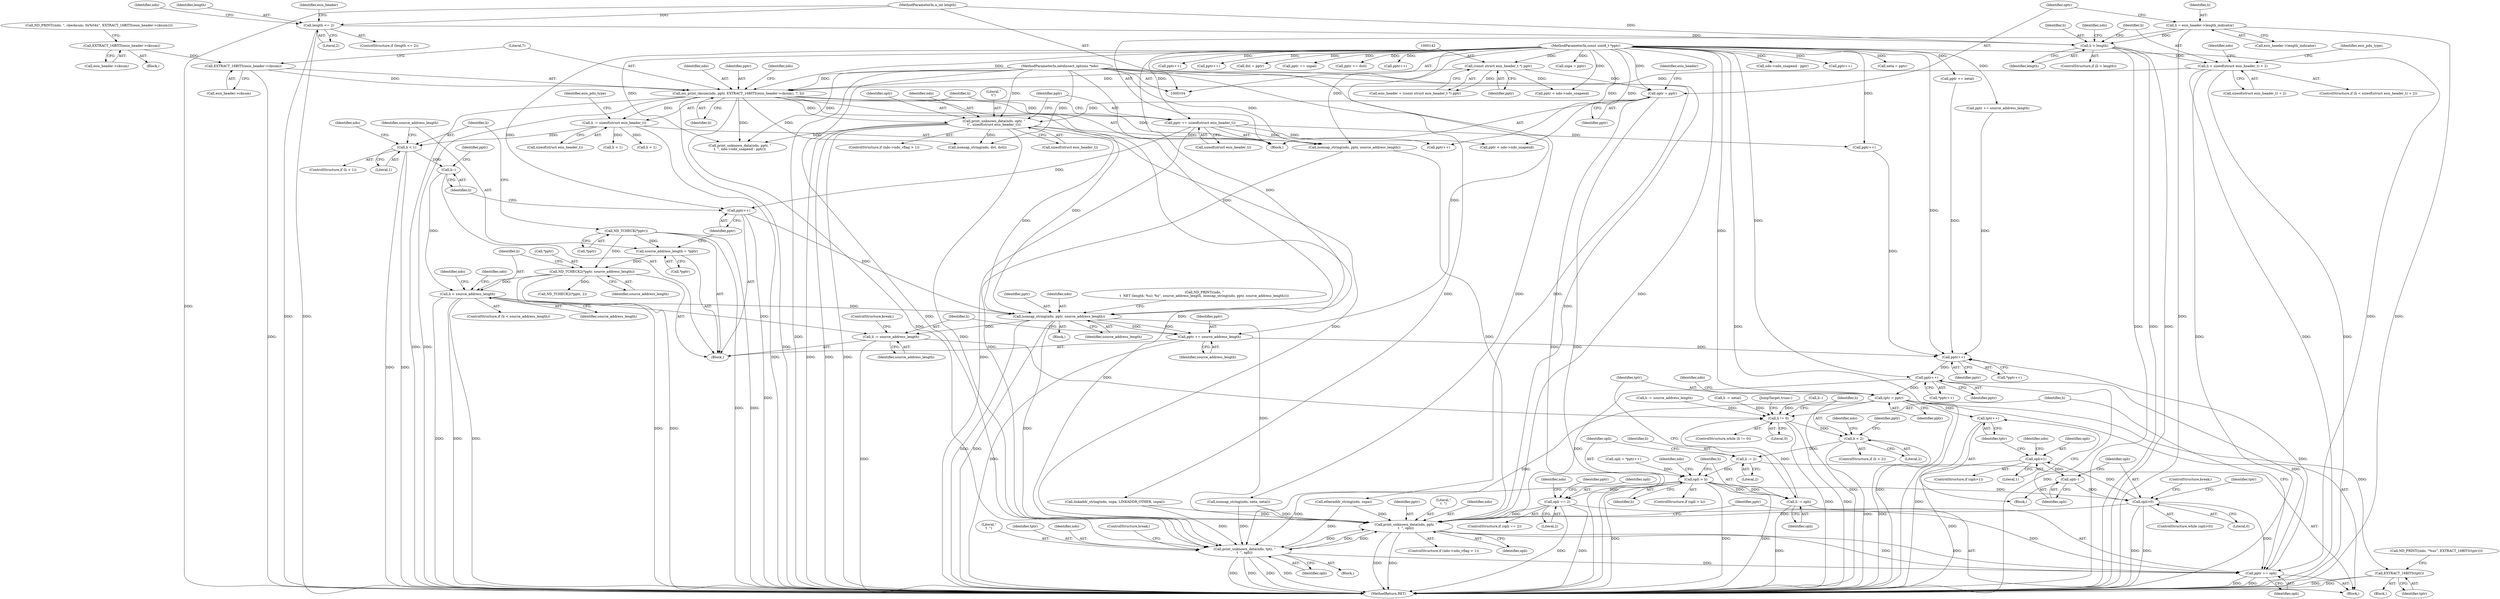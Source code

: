 digraph "0_tcpdump_331530a4076c69bbd2e3214db6ccbe834fb75640@pointer" {
"1000675" [label="(Call,isonsap_string(ndo, pptr, source_address_length))"];
"1000310" [label="(Call,osi_print_cksum(ndo, pptr, EXTRACT_16BITS(esis_header->cksum), 7, li))"];
"1000105" [label="(MethodParameterIn,netdissect_options *ndo)"];
"1000106" [label="(MethodParameterIn,const uint8_t *pptr)"];
"1000141" [label="(Call,(const struct esis_header_t *) pptr)"];
"1000313" [label="(Call,EXTRACT_16BITS(esis_header->cksum))"];
"1000306" [label="(Call,EXTRACT_16BITS(esis_header->cksum))"];
"1000202" [label="(Call,li < sizeof(struct esis_header_t) + 2)"];
"1000188" [label="(Call,li > length)"];
"1000147" [label="(Call,li = esis_header->length_indicator)"];
"1000125" [label="(Call,length <= 2)"];
"1000107" [label="(MethodParameterIn,u_int length)"];
"1000336" [label="(Call,print_unknown_data(ndo, optr, \"\n\t\", sizeof(struct esis_header_t)))"];
"1000152" [label="(Call,optr = pptr)"];
"1000650" [label="(Call,pptr++)"];
"1000342" [label="(Call,pptr += sizeof(struct esis_header_t))"];
"1000659" [label="(Call,li < source_address_length)"];
"1000652" [label="(Call,li--)"];
"1000637" [label="(Call,li < 1)"];
"1000346" [label="(Call,li -= sizeof(struct esis_header_t))"];
"1000654" [label="(Call,ND_TCHECK2(*pptr, source_address_length))"];
"1000633" [label="(Call,ND_TCHECK(*pptr))"];
"1000646" [label="(Call,source_address_length = *pptr)"];
"1000679" [label="(Call,pptr += source_address_length)"];
"1000735" [label="(Call,pptr++)"];
"1000740" [label="(Call,pptr++)"];
"1000760" [label="(Call,tptr = pptr)"];
"1000794" [label="(Call,EXTRACT_16BITS(tptr))"];
"1000832" [label="(Call,tptr++)"];
"1000843" [label="(Call,print_unknown_data(ndo, tptr, \"\n\t  \", opli))"];
"1000855" [label="(Call,print_unknown_data(ndo, pptr, \"\n\t  \", opli))"];
"1000860" [label="(Call,pptr += opli)"];
"1000682" [label="(Call,li -= source_address_length)"];
"1000711" [label="(Call,li != 0)"];
"1000719" [label="(Call,li < 2)"];
"1000742" [label="(Call,li -= 2)"];
"1000746" [label="(Call,opli > li)"];
"1000757" [label="(Call,li -= opli)"];
"1000781" [label="(Call,opli == 2)"];
"1000804" [label="(Call,opli>0)"];
"1000825" [label="(Call,opli>1)"];
"1000834" [label="(Call,opli--)"];
"1000830" [label="(Identifier,ndo)"];
"1000799" [label="(Identifier,ndo)"];
"1000704" [label="(Call,ndo->ndo_snapend - pptr)"];
"1000660" [label="(Identifier,li)"];
"1000718" [label="(ControlStructure,if (li < 2))"];
"1000858" [label="(Literal,\"\n\t  \")"];
"1000211" [label="(Identifier,ndo)"];
"1000744" [label="(Literal,2)"];
"1000336" [label="(Call,print_unknown_data(ndo, optr, \"\n\t\", sizeof(struct esis_header_t)))"];
"1000856" [label="(Identifier,ndo)"];
"1000670" [label="(Identifier,ndo)"];
"1000202" [label="(Call,li < sizeof(struct esis_header_t) + 2)"];
"1000339" [label="(Literal,\"\n\t\")"];
"1000216" [label="(Call,pptr < ndo->ndo_snapend)"];
"1000538" [label="(Call,isonsap_string(ndo, neta, netal))"];
"1000646" [label="(Call,source_address_length = *pptr)"];
"1000105" [label="(MethodParameterIn,netdissect_options *ndo)"];
"1000836" [label="(ControlStructure,break;)"];
"1000431" [label="(Call,pptr++)"];
"1000201" [label="(ControlStructure,if (li < sizeof(struct esis_header_t) + 2))"];
"1000739" [label="(Call,*pptr++)"];
"1000678" [label="(Identifier,source_address_length)"];
"1000522" [label="(Call,linkaddr_string(ndo, snpa, LINKADDR_OTHER, snpal))"];
"1000734" [label="(Call,*pptr++)"];
"1000758" [label="(Identifier,li)"];
"1000346" [label="(Call,li -= sizeof(struct esis_header_t))"];
"1000126" [label="(Identifier,length)"];
"1000757" [label="(Call,li -= opli)"];
"1000378" [label="(Call,pptr++)"];
"1000124" [label="(ControlStructure,if (length <= 2))"];
"1000497" [label="(Call,li -= netal)"];
"1000659" [label="(Call,li < source_address_length)"];
"1000743" [label="(Identifier,li)"];
"1000107" [label="(MethodParameterIn,u_int length)"];
"1000677" [label="(Identifier,pptr)"];
"1000700" [label="(Call,print_unknown_data(ndo, pptr, \"\n\t  \", ndo->ndo_snapend - pptr))"];
"1000231" [label="(Identifier,esis_pdu_type)"];
"1000656" [label="(Identifier,pptr)"];
"1000342" [label="(Call,pptr += sizeof(struct esis_header_t))"];
"1000343" [label="(Identifier,pptr)"];
"1000652" [label="(Call,li--)"];
"1000787" [label="(Identifier,pptr)"];
"1000338" [label="(Identifier,optr)"];
"1000657" [label="(Identifier,source_address_length)"];
"1000843" [label="(Call,print_unknown_data(ndo, tptr, \"\n\t  \", opli))"];
"1000643" [label="(Identifier,ndo)"];
"1000148" [label="(Identifier,li)"];
"1000154" [label="(Identifier,pptr)"];
"1000855" [label="(Call,print_unknown_data(ndo, pptr, \"\n\t  \", opli))"];
"1000761" [label="(Identifier,tptr)"];
"1000306" [label="(Call,EXTRACT_16BITS(esis_header->cksum))"];
"1000491" [label="(Call,neta = pptr)"];
"1000675" [label="(Call,isonsap_string(ndo, pptr, source_address_length))"];
"1000633" [label="(Call,ND_TCHECK(*pptr))"];
"1000725" [label="(Identifier,ndo)"];
"1000742" [label="(Call,li -= 2)"];
"1000803" [label="(ControlStructure,while (opli>0))"];
"1000149" [label="(Call,esis_header->length_indicator)"];
"1000781" [label="(Call,opli == 2)"];
"1000661" [label="(Identifier,source_address_length)"];
"1000658" [label="(ControlStructure,if (li < source_address_length))"];
"1000311" [label="(Identifier,ndo)"];
"1000760" [label="(Call,tptr = pptr)"];
"1000721" [label="(Literal,2)"];
"1000713" [label="(Literal,0)"];
"1000317" [label="(Literal,7)"];
"1000720" [label="(Identifier,li)"];
"1000794" [label="(Call,EXTRACT_16BITS(tptr))"];
"1000748" [label="(Identifier,li)"];
"1000681" [label="(Identifier,source_address_length)"];
"1000125" [label="(Call,length <= 2)"];
"1000847" [label="(Identifier,opli)"];
"1000637" [label="(Call,li < 1)"];
"1000312" [label="(Identifier,pptr)"];
"1000827" [label="(Literal,1)"];
"1000728" [label="(Call,ND_TCHECK2(*pptr, 2))"];
"1000807" [label="(Block,)"];
"1000301" [label="(Call,ND_PRINT((ndo, \", checksum: 0x%04x\", EXTRACT_16BITS(esis_header->cksum))))"];
"1000778" [label="(Block,)"];
"1000861" [label="(Identifier,pptr)"];
"1000318" [label="(Identifier,li)"];
"1000868" [label="(MethodReturn,RET)"];
"1000673" [label="(Block,)"];
"1000351" [label="(Identifier,esis_pdu_type)"];
"1000714" [label="(Block,)"];
"1000737" [label="(Call,opli = *pptr++)"];
"1000108" [label="(Block,)"];
"1000665" [label="(Identifier,ndo)"];
"1000194" [label="(Identifier,ndo)"];
"1000682" [label="(Call,li -= source_address_length)"];
"1000314" [label="(Call,esis_header->cksum)"];
"1000684" [label="(Identifier,source_address_length)"];
"1000834" [label="(Call,opli--)"];
"1000826" [label="(Identifier,opli)"];
"1000158" [label="(Identifier,esis_header)"];
"1000741" [label="(Identifier,pptr)"];
"1000310" [label="(Call,osi_print_cksum(ndo, pptr, EXTRACT_16BITS(esis_header->cksum), 7, li))"];
"1000494" [label="(Call,pptr += netal)"];
"1000795" [label="(Identifier,tptr)"];
"1000719" [label="(Call,li < 2)"];
"1000683" [label="(Identifier,li)"];
"1000648" [label="(Call,*pptr)"];
"1000835" [label="(Identifier,opli)"];
"1000307" [label="(Call,esis_header->cksum)"];
"1000860" [label="(Call,pptr += opli)"];
"1000805" [label="(Identifier,opli)"];
"1000639" [label="(Literal,1)"];
"1000759" [label="(Identifier,opli)"];
"1000824" [label="(ControlStructure,if (opli>1))"];
"1000618" [label="(Call,isonsap_string(ndo, pptr, source_address_length))"];
"1000189" [label="(Identifier,li)"];
"1000710" [label="(ControlStructure,while (li != 0))"];
"1000313" [label="(Call,EXTRACT_16BITS(esis_header->cksum))"];
"1000735" [label="(Call,pptr++)"];
"1000804" [label="(Call,opli>0)"];
"1000147" [label="(Call,li = esis_header->length_indicator)"];
"1000141" [label="(Call,(const struct esis_header_t *) pptr)"];
"1000832" [label="(Call,tptr++)"];
"1000638" [label="(Identifier,li)"];
"1000736" [label="(Identifier,pptr)"];
"1000746" [label="(Call,opli > li)"];
"1000475" [label="(Call,pptr++)"];
"1000340" [label="(Call,sizeof(struct esis_header_t))"];
"1000740" [label="(Call,pptr++)"];
"1000187" [label="(ControlStructure,if (li > length))"];
"1000227" [label="(Call,pptr++)"];
"1000344" [label="(Call,sizeof(struct esis_header_t))"];
"1000190" [label="(Identifier,length)"];
"1000152" [label="(Call,optr = pptr)"];
"1000348" [label="(Call,sizeof(struct esis_header_t))"];
"1000204" [label="(Call,sizeof(struct esis_header_t) + 2)"];
"1000127" [label="(Literal,2)"];
"1000654" [label="(Call,ND_TCHECK2(*pptr, source_address_length))"];
"1000765" [label="(Identifier,ndo)"];
"1000650" [label="(Call,pptr++)"];
"1000396" [label="(Call,dst = pptr)"];
"1000452" [label="(Call,pptr += snpal)"];
"1000561" [label="(Call,pptr++)"];
"1000792" [label="(Block,)"];
"1000833" [label="(Identifier,tptr)"];
"1000848" [label="(ControlStructure,break;)"];
"1000782" [label="(Identifier,opli)"];
"1000846" [label="(Literal,\"\n\t  \")"];
"1000140" [label="(Identifier,esis_header)"];
"1000153" [label="(Identifier,optr)"];
"1000622" [label="(Call,pptr += source_address_length)"];
"1000651" [label="(Identifier,pptr)"];
"1000347" [label="(Identifier,li)"];
"1000862" [label="(Identifier,opli)"];
"1000762" [label="(Identifier,pptr)"];
"1000711" [label="(Call,li != 0)"];
"1000745" [label="(ControlStructure,if (opli > li))"];
"1000859" [label="(Identifier,opli)"];
"1000680" [label="(Identifier,pptr)"];
"1000676" [label="(Identifier,ndo)"];
"1000685" [label="(ControlStructure,break;)"];
"1000321" [label="(Identifier,ndo)"];
"1000139" [label="(Call,esis_header = (const struct esis_header_t *) pptr)"];
"1000849" [label="(ControlStructure,if (ndo->ndo_vflag > 1))"];
"1000668" [label="(Call,ND_PRINT((ndo, \"\n\t  NET (length: %u): %s\", source_address_length, isonsap_string(ndo, pptr, source_address_length))))"];
"1000789" [label="(Call,ND_PRINT((ndo, \"%us\", EXTRACT_16BITS(tptr))))"];
"1000636" [label="(ControlStructure,if (li < 1))"];
"1000634" [label="(Call,*pptr)"];
"1000863" [label="(JumpTarget,trunc:)"];
"1000563" [label="(Call,li--)"];
"1000106" [label="(MethodParameterIn,const uint8_t *pptr)"];
"1000695" [label="(Call,pptr < ndo->ndo_snapend)"];
"1000203" [label="(Identifier,li)"];
"1000845" [label="(Identifier,tptr)"];
"1000730" [label="(Identifier,pptr)"];
"1000511" [label="(Call,etheraddr_string(ndo, snpa))"];
"1000712" [label="(Identifier,li)"];
"1000810" [label="(Identifier,tptr)"];
"1000143" [label="(Identifier,pptr)"];
"1000780" [label="(ControlStructure,if (opli == 2))"];
"1000399" [label="(Call,pptr += dstl)"];
"1000653" [label="(Identifier,li)"];
"1000548" [label="(Call,li < 1)"];
"1000747" [label="(Identifier,opli)"];
"1000593" [label="(Call,pptr++)"];
"1000806" [label="(Literal,0)"];
"1000752" [label="(Identifier,ndo)"];
"1000655" [label="(Call,*pptr)"];
"1000410" [label="(Call,isonsap_string(ndo, dst, dstl))"];
"1000844" [label="(Identifier,ndo)"];
"1000632" [label="(Block,)"];
"1000304" [label="(Block,)"];
"1000188" [label="(Call,li > length)"];
"1000647" [label="(Identifier,source_address_length)"];
"1000783" [label="(Literal,2)"];
"1000365" [label="(Call,li < 1)"];
"1000330" [label="(ControlStructure,if (ndo->ndo_vflag > 1))"];
"1000449" [label="(Call,snpa = pptr)"];
"1000625" [label="(Call,li -= source_address_length)"];
"1000131" [label="(Identifier,ndo)"];
"1000857" [label="(Identifier,pptr)"];
"1000337" [label="(Identifier,ndo)"];
"1000679" [label="(Call,pptr += source_address_length)"];
"1000825" [label="(Call,opli>1)"];
"1000675" -> "1000673"  [label="AST: "];
"1000675" -> "1000678"  [label="CFG: "];
"1000676" -> "1000675"  [label="AST: "];
"1000677" -> "1000675"  [label="AST: "];
"1000678" -> "1000675"  [label="AST: "];
"1000668" -> "1000675"  [label="CFG: "];
"1000675" -> "1000868"  [label="DDG: "];
"1000675" -> "1000868"  [label="DDG: "];
"1000310" -> "1000675"  [label="DDG: "];
"1000336" -> "1000675"  [label="DDG: "];
"1000105" -> "1000675"  [label="DDG: "];
"1000650" -> "1000675"  [label="DDG: "];
"1000106" -> "1000675"  [label="DDG: "];
"1000659" -> "1000675"  [label="DDG: "];
"1000675" -> "1000679"  [label="DDG: "];
"1000675" -> "1000679"  [label="DDG: "];
"1000675" -> "1000682"  [label="DDG: "];
"1000675" -> "1000843"  [label="DDG: "];
"1000675" -> "1000855"  [label="DDG: "];
"1000310" -> "1000108"  [label="AST: "];
"1000310" -> "1000318"  [label="CFG: "];
"1000311" -> "1000310"  [label="AST: "];
"1000312" -> "1000310"  [label="AST: "];
"1000313" -> "1000310"  [label="AST: "];
"1000317" -> "1000310"  [label="AST: "];
"1000318" -> "1000310"  [label="AST: "];
"1000321" -> "1000310"  [label="CFG: "];
"1000310" -> "1000868"  [label="DDG: "];
"1000310" -> "1000868"  [label="DDG: "];
"1000310" -> "1000868"  [label="DDG: "];
"1000105" -> "1000310"  [label="DDG: "];
"1000106" -> "1000310"  [label="DDG: "];
"1000141" -> "1000310"  [label="DDG: "];
"1000313" -> "1000310"  [label="DDG: "];
"1000202" -> "1000310"  [label="DDG: "];
"1000310" -> "1000336"  [label="DDG: "];
"1000310" -> "1000342"  [label="DDG: "];
"1000310" -> "1000346"  [label="DDG: "];
"1000310" -> "1000410"  [label="DDG: "];
"1000310" -> "1000618"  [label="DDG: "];
"1000310" -> "1000700"  [label="DDG: "];
"1000310" -> "1000843"  [label="DDG: "];
"1000310" -> "1000855"  [label="DDG: "];
"1000105" -> "1000104"  [label="AST: "];
"1000105" -> "1000868"  [label="DDG: "];
"1000105" -> "1000336"  [label="DDG: "];
"1000105" -> "1000410"  [label="DDG: "];
"1000105" -> "1000511"  [label="DDG: "];
"1000105" -> "1000522"  [label="DDG: "];
"1000105" -> "1000538"  [label="DDG: "];
"1000105" -> "1000618"  [label="DDG: "];
"1000105" -> "1000700"  [label="DDG: "];
"1000105" -> "1000843"  [label="DDG: "];
"1000105" -> "1000855"  [label="DDG: "];
"1000106" -> "1000104"  [label="AST: "];
"1000106" -> "1000868"  [label="DDG: "];
"1000106" -> "1000141"  [label="DDG: "];
"1000106" -> "1000152"  [label="DDG: "];
"1000106" -> "1000216"  [label="DDG: "];
"1000106" -> "1000227"  [label="DDG: "];
"1000106" -> "1000342"  [label="DDG: "];
"1000106" -> "1000378"  [label="DDG: "];
"1000106" -> "1000396"  [label="DDG: "];
"1000106" -> "1000399"  [label="DDG: "];
"1000106" -> "1000431"  [label="DDG: "];
"1000106" -> "1000449"  [label="DDG: "];
"1000106" -> "1000452"  [label="DDG: "];
"1000106" -> "1000475"  [label="DDG: "];
"1000106" -> "1000491"  [label="DDG: "];
"1000106" -> "1000494"  [label="DDG: "];
"1000106" -> "1000561"  [label="DDG: "];
"1000106" -> "1000593"  [label="DDG: "];
"1000106" -> "1000618"  [label="DDG: "];
"1000106" -> "1000622"  [label="DDG: "];
"1000106" -> "1000650"  [label="DDG: "];
"1000106" -> "1000679"  [label="DDG: "];
"1000106" -> "1000695"  [label="DDG: "];
"1000106" -> "1000700"  [label="DDG: "];
"1000106" -> "1000704"  [label="DDG: "];
"1000106" -> "1000735"  [label="DDG: "];
"1000106" -> "1000740"  [label="DDG: "];
"1000106" -> "1000760"  [label="DDG: "];
"1000106" -> "1000855"  [label="DDG: "];
"1000106" -> "1000860"  [label="DDG: "];
"1000141" -> "1000139"  [label="AST: "];
"1000141" -> "1000143"  [label="CFG: "];
"1000142" -> "1000141"  [label="AST: "];
"1000143" -> "1000141"  [label="AST: "];
"1000139" -> "1000141"  [label="CFG: "];
"1000141" -> "1000139"  [label="DDG: "];
"1000141" -> "1000152"  [label="DDG: "];
"1000141" -> "1000216"  [label="DDG: "];
"1000313" -> "1000314"  [label="CFG: "];
"1000314" -> "1000313"  [label="AST: "];
"1000317" -> "1000313"  [label="CFG: "];
"1000313" -> "1000868"  [label="DDG: "];
"1000306" -> "1000313"  [label="DDG: "];
"1000306" -> "1000304"  [label="AST: "];
"1000306" -> "1000307"  [label="CFG: "];
"1000307" -> "1000306"  [label="AST: "];
"1000301" -> "1000306"  [label="CFG: "];
"1000202" -> "1000201"  [label="AST: "];
"1000202" -> "1000204"  [label="CFG: "];
"1000203" -> "1000202"  [label="AST: "];
"1000204" -> "1000202"  [label="AST: "];
"1000211" -> "1000202"  [label="CFG: "];
"1000231" -> "1000202"  [label="CFG: "];
"1000202" -> "1000868"  [label="DDG: "];
"1000202" -> "1000868"  [label="DDG: "];
"1000202" -> "1000868"  [label="DDG: "];
"1000188" -> "1000202"  [label="DDG: "];
"1000188" -> "1000187"  [label="AST: "];
"1000188" -> "1000190"  [label="CFG: "];
"1000189" -> "1000188"  [label="AST: "];
"1000190" -> "1000188"  [label="AST: "];
"1000194" -> "1000188"  [label="CFG: "];
"1000203" -> "1000188"  [label="CFG: "];
"1000188" -> "1000868"  [label="DDG: "];
"1000188" -> "1000868"  [label="DDG: "];
"1000188" -> "1000868"  [label="DDG: "];
"1000147" -> "1000188"  [label="DDG: "];
"1000125" -> "1000188"  [label="DDG: "];
"1000107" -> "1000188"  [label="DDG: "];
"1000147" -> "1000108"  [label="AST: "];
"1000147" -> "1000149"  [label="CFG: "];
"1000148" -> "1000147"  [label="AST: "];
"1000149" -> "1000147"  [label="AST: "];
"1000153" -> "1000147"  [label="CFG: "];
"1000147" -> "1000868"  [label="DDG: "];
"1000147" -> "1000868"  [label="DDG: "];
"1000125" -> "1000124"  [label="AST: "];
"1000125" -> "1000127"  [label="CFG: "];
"1000126" -> "1000125"  [label="AST: "];
"1000127" -> "1000125"  [label="AST: "];
"1000131" -> "1000125"  [label="CFG: "];
"1000140" -> "1000125"  [label="CFG: "];
"1000125" -> "1000868"  [label="DDG: "];
"1000125" -> "1000868"  [label="DDG: "];
"1000107" -> "1000125"  [label="DDG: "];
"1000107" -> "1000104"  [label="AST: "];
"1000107" -> "1000868"  [label="DDG: "];
"1000336" -> "1000330"  [label="AST: "];
"1000336" -> "1000340"  [label="CFG: "];
"1000337" -> "1000336"  [label="AST: "];
"1000338" -> "1000336"  [label="AST: "];
"1000339" -> "1000336"  [label="AST: "];
"1000340" -> "1000336"  [label="AST: "];
"1000343" -> "1000336"  [label="CFG: "];
"1000336" -> "1000868"  [label="DDG: "];
"1000336" -> "1000868"  [label="DDG: "];
"1000336" -> "1000868"  [label="DDG: "];
"1000152" -> "1000336"  [label="DDG: "];
"1000336" -> "1000410"  [label="DDG: "];
"1000336" -> "1000618"  [label="DDG: "];
"1000336" -> "1000700"  [label="DDG: "];
"1000336" -> "1000843"  [label="DDG: "];
"1000336" -> "1000855"  [label="DDG: "];
"1000152" -> "1000108"  [label="AST: "];
"1000152" -> "1000154"  [label="CFG: "];
"1000153" -> "1000152"  [label="AST: "];
"1000154" -> "1000152"  [label="AST: "];
"1000158" -> "1000152"  [label="CFG: "];
"1000152" -> "1000868"  [label="DDG: "];
"1000152" -> "1000868"  [label="DDG: "];
"1000650" -> "1000632"  [label="AST: "];
"1000650" -> "1000651"  [label="CFG: "];
"1000651" -> "1000650"  [label="AST: "];
"1000653" -> "1000650"  [label="CFG: "];
"1000650" -> "1000868"  [label="DDG: "];
"1000342" -> "1000650"  [label="DDG: "];
"1000342" -> "1000108"  [label="AST: "];
"1000342" -> "1000344"  [label="CFG: "];
"1000343" -> "1000342"  [label="AST: "];
"1000344" -> "1000342"  [label="AST: "];
"1000347" -> "1000342"  [label="CFG: "];
"1000342" -> "1000868"  [label="DDG: "];
"1000342" -> "1000378"  [label="DDG: "];
"1000342" -> "1000561"  [label="DDG: "];
"1000342" -> "1000695"  [label="DDG: "];
"1000659" -> "1000658"  [label="AST: "];
"1000659" -> "1000661"  [label="CFG: "];
"1000660" -> "1000659"  [label="AST: "];
"1000661" -> "1000659"  [label="AST: "];
"1000665" -> "1000659"  [label="CFG: "];
"1000670" -> "1000659"  [label="CFG: "];
"1000659" -> "1000868"  [label="DDG: "];
"1000659" -> "1000868"  [label="DDG: "];
"1000659" -> "1000868"  [label="DDG: "];
"1000652" -> "1000659"  [label="DDG: "];
"1000654" -> "1000659"  [label="DDG: "];
"1000659" -> "1000682"  [label="DDG: "];
"1000652" -> "1000632"  [label="AST: "];
"1000652" -> "1000653"  [label="CFG: "];
"1000653" -> "1000652"  [label="AST: "];
"1000656" -> "1000652"  [label="CFG: "];
"1000637" -> "1000652"  [label="DDG: "];
"1000637" -> "1000636"  [label="AST: "];
"1000637" -> "1000639"  [label="CFG: "];
"1000638" -> "1000637"  [label="AST: "];
"1000639" -> "1000637"  [label="AST: "];
"1000643" -> "1000637"  [label="CFG: "];
"1000647" -> "1000637"  [label="CFG: "];
"1000637" -> "1000868"  [label="DDG: "];
"1000637" -> "1000868"  [label="DDG: "];
"1000346" -> "1000637"  [label="DDG: "];
"1000346" -> "1000108"  [label="AST: "];
"1000346" -> "1000348"  [label="CFG: "];
"1000347" -> "1000346"  [label="AST: "];
"1000348" -> "1000346"  [label="AST: "];
"1000351" -> "1000346"  [label="CFG: "];
"1000346" -> "1000868"  [label="DDG: "];
"1000346" -> "1000365"  [label="DDG: "];
"1000346" -> "1000548"  [label="DDG: "];
"1000654" -> "1000632"  [label="AST: "];
"1000654" -> "1000657"  [label="CFG: "];
"1000655" -> "1000654"  [label="AST: "];
"1000657" -> "1000654"  [label="AST: "];
"1000660" -> "1000654"  [label="CFG: "];
"1000654" -> "1000868"  [label="DDG: "];
"1000654" -> "1000868"  [label="DDG: "];
"1000633" -> "1000654"  [label="DDG: "];
"1000646" -> "1000654"  [label="DDG: "];
"1000654" -> "1000728"  [label="DDG: "];
"1000633" -> "1000632"  [label="AST: "];
"1000633" -> "1000634"  [label="CFG: "];
"1000634" -> "1000633"  [label="AST: "];
"1000638" -> "1000633"  [label="CFG: "];
"1000633" -> "1000868"  [label="DDG: "];
"1000633" -> "1000868"  [label="DDG: "];
"1000633" -> "1000646"  [label="DDG: "];
"1000646" -> "1000632"  [label="AST: "];
"1000646" -> "1000648"  [label="CFG: "];
"1000647" -> "1000646"  [label="AST: "];
"1000648" -> "1000646"  [label="AST: "];
"1000651" -> "1000646"  [label="CFG: "];
"1000679" -> "1000632"  [label="AST: "];
"1000679" -> "1000681"  [label="CFG: "];
"1000680" -> "1000679"  [label="AST: "];
"1000681" -> "1000679"  [label="AST: "];
"1000683" -> "1000679"  [label="CFG: "];
"1000679" -> "1000868"  [label="DDG: "];
"1000679" -> "1000735"  [label="DDG: "];
"1000735" -> "1000734"  [label="AST: "];
"1000735" -> "1000736"  [label="CFG: "];
"1000736" -> "1000735"  [label="AST: "];
"1000734" -> "1000735"  [label="CFG: "];
"1000622" -> "1000735"  [label="DDG: "];
"1000561" -> "1000735"  [label="DDG: "];
"1000494" -> "1000735"  [label="DDG: "];
"1000860" -> "1000735"  [label="DDG: "];
"1000735" -> "1000740"  [label="DDG: "];
"1000740" -> "1000739"  [label="AST: "];
"1000740" -> "1000741"  [label="CFG: "];
"1000741" -> "1000740"  [label="AST: "];
"1000739" -> "1000740"  [label="CFG: "];
"1000740" -> "1000868"  [label="DDG: "];
"1000740" -> "1000760"  [label="DDG: "];
"1000740" -> "1000855"  [label="DDG: "];
"1000740" -> "1000860"  [label="DDG: "];
"1000760" -> "1000714"  [label="AST: "];
"1000760" -> "1000762"  [label="CFG: "];
"1000761" -> "1000760"  [label="AST: "];
"1000762" -> "1000760"  [label="AST: "];
"1000765" -> "1000760"  [label="CFG: "];
"1000760" -> "1000868"  [label="DDG: "];
"1000760" -> "1000868"  [label="DDG: "];
"1000760" -> "1000794"  [label="DDG: "];
"1000760" -> "1000832"  [label="DDG: "];
"1000760" -> "1000843"  [label="DDG: "];
"1000794" -> "1000792"  [label="AST: "];
"1000794" -> "1000795"  [label="CFG: "];
"1000795" -> "1000794"  [label="AST: "];
"1000789" -> "1000794"  [label="CFG: "];
"1000794" -> "1000868"  [label="DDG: "];
"1000794" -> "1000868"  [label="DDG: "];
"1000832" -> "1000807"  [label="AST: "];
"1000832" -> "1000833"  [label="CFG: "];
"1000833" -> "1000832"  [label="AST: "];
"1000835" -> "1000832"  [label="CFG: "];
"1000832" -> "1000868"  [label="DDG: "];
"1000843" -> "1000778"  [label="AST: "];
"1000843" -> "1000847"  [label="CFG: "];
"1000844" -> "1000843"  [label="AST: "];
"1000845" -> "1000843"  [label="AST: "];
"1000846" -> "1000843"  [label="AST: "];
"1000847" -> "1000843"  [label="AST: "];
"1000848" -> "1000843"  [label="CFG: "];
"1000843" -> "1000868"  [label="DDG: "];
"1000843" -> "1000868"  [label="DDG: "];
"1000843" -> "1000868"  [label="DDG: "];
"1000843" -> "1000868"  [label="DDG: "];
"1000855" -> "1000843"  [label="DDG: "];
"1000522" -> "1000843"  [label="DDG: "];
"1000618" -> "1000843"  [label="DDG: "];
"1000511" -> "1000843"  [label="DDG: "];
"1000538" -> "1000843"  [label="DDG: "];
"1000746" -> "1000843"  [label="DDG: "];
"1000843" -> "1000855"  [label="DDG: "];
"1000843" -> "1000855"  [label="DDG: "];
"1000843" -> "1000860"  [label="DDG: "];
"1000855" -> "1000849"  [label="AST: "];
"1000855" -> "1000859"  [label="CFG: "];
"1000856" -> "1000855"  [label="AST: "];
"1000857" -> "1000855"  [label="AST: "];
"1000858" -> "1000855"  [label="AST: "];
"1000859" -> "1000855"  [label="AST: "];
"1000861" -> "1000855"  [label="CFG: "];
"1000855" -> "1000868"  [label="DDG: "];
"1000855" -> "1000868"  [label="DDG: "];
"1000522" -> "1000855"  [label="DDG: "];
"1000618" -> "1000855"  [label="DDG: "];
"1000511" -> "1000855"  [label="DDG: "];
"1000538" -> "1000855"  [label="DDG: "];
"1000804" -> "1000855"  [label="DDG: "];
"1000781" -> "1000855"  [label="DDG: "];
"1000855" -> "1000860"  [label="DDG: "];
"1000855" -> "1000860"  [label="DDG: "];
"1000860" -> "1000714"  [label="AST: "];
"1000860" -> "1000862"  [label="CFG: "];
"1000861" -> "1000860"  [label="AST: "];
"1000862" -> "1000860"  [label="AST: "];
"1000712" -> "1000860"  [label="CFG: "];
"1000860" -> "1000868"  [label="DDG: "];
"1000860" -> "1000868"  [label="DDG: "];
"1000804" -> "1000860"  [label="DDG: "];
"1000781" -> "1000860"  [label="DDG: "];
"1000682" -> "1000632"  [label="AST: "];
"1000682" -> "1000684"  [label="CFG: "];
"1000683" -> "1000682"  [label="AST: "];
"1000684" -> "1000682"  [label="AST: "];
"1000685" -> "1000682"  [label="CFG: "];
"1000682" -> "1000868"  [label="DDG: "];
"1000682" -> "1000711"  [label="DDG: "];
"1000711" -> "1000710"  [label="AST: "];
"1000711" -> "1000713"  [label="CFG: "];
"1000712" -> "1000711"  [label="AST: "];
"1000713" -> "1000711"  [label="AST: "];
"1000720" -> "1000711"  [label="CFG: "];
"1000863" -> "1000711"  [label="CFG: "];
"1000711" -> "1000868"  [label="DDG: "];
"1000711" -> "1000868"  [label="DDG: "];
"1000757" -> "1000711"  [label="DDG: "];
"1000625" -> "1000711"  [label="DDG: "];
"1000497" -> "1000711"  [label="DDG: "];
"1000563" -> "1000711"  [label="DDG: "];
"1000711" -> "1000719"  [label="DDG: "];
"1000719" -> "1000718"  [label="AST: "];
"1000719" -> "1000721"  [label="CFG: "];
"1000720" -> "1000719"  [label="AST: "];
"1000721" -> "1000719"  [label="AST: "];
"1000725" -> "1000719"  [label="CFG: "];
"1000730" -> "1000719"  [label="CFG: "];
"1000719" -> "1000868"  [label="DDG: "];
"1000719" -> "1000868"  [label="DDG: "];
"1000719" -> "1000742"  [label="DDG: "];
"1000742" -> "1000714"  [label="AST: "];
"1000742" -> "1000744"  [label="CFG: "];
"1000743" -> "1000742"  [label="AST: "];
"1000744" -> "1000742"  [label="AST: "];
"1000747" -> "1000742"  [label="CFG: "];
"1000742" -> "1000746"  [label="DDG: "];
"1000746" -> "1000745"  [label="AST: "];
"1000746" -> "1000748"  [label="CFG: "];
"1000747" -> "1000746"  [label="AST: "];
"1000748" -> "1000746"  [label="AST: "];
"1000752" -> "1000746"  [label="CFG: "];
"1000758" -> "1000746"  [label="CFG: "];
"1000746" -> "1000868"  [label="DDG: "];
"1000746" -> "1000868"  [label="DDG: "];
"1000746" -> "1000868"  [label="DDG: "];
"1000737" -> "1000746"  [label="DDG: "];
"1000746" -> "1000757"  [label="DDG: "];
"1000746" -> "1000757"  [label="DDG: "];
"1000746" -> "1000781"  [label="DDG: "];
"1000746" -> "1000804"  [label="DDG: "];
"1000757" -> "1000714"  [label="AST: "];
"1000757" -> "1000759"  [label="CFG: "];
"1000758" -> "1000757"  [label="AST: "];
"1000759" -> "1000757"  [label="AST: "];
"1000761" -> "1000757"  [label="CFG: "];
"1000757" -> "1000868"  [label="DDG: "];
"1000781" -> "1000780"  [label="AST: "];
"1000781" -> "1000783"  [label="CFG: "];
"1000782" -> "1000781"  [label="AST: "];
"1000783" -> "1000781"  [label="AST: "];
"1000787" -> "1000781"  [label="CFG: "];
"1000799" -> "1000781"  [label="CFG: "];
"1000781" -> "1000868"  [label="DDG: "];
"1000781" -> "1000868"  [label="DDG: "];
"1000804" -> "1000803"  [label="AST: "];
"1000804" -> "1000806"  [label="CFG: "];
"1000805" -> "1000804"  [label="AST: "];
"1000806" -> "1000804"  [label="AST: "];
"1000810" -> "1000804"  [label="CFG: "];
"1000836" -> "1000804"  [label="CFG: "];
"1000804" -> "1000868"  [label="DDG: "];
"1000804" -> "1000868"  [label="DDG: "];
"1000834" -> "1000804"  [label="DDG: "];
"1000804" -> "1000825"  [label="DDG: "];
"1000825" -> "1000824"  [label="AST: "];
"1000825" -> "1000827"  [label="CFG: "];
"1000826" -> "1000825"  [label="AST: "];
"1000827" -> "1000825"  [label="AST: "];
"1000830" -> "1000825"  [label="CFG: "];
"1000833" -> "1000825"  [label="CFG: "];
"1000825" -> "1000868"  [label="DDG: "];
"1000825" -> "1000834"  [label="DDG: "];
"1000834" -> "1000807"  [label="AST: "];
"1000834" -> "1000835"  [label="CFG: "];
"1000835" -> "1000834"  [label="AST: "];
"1000805" -> "1000834"  [label="CFG: "];
}
